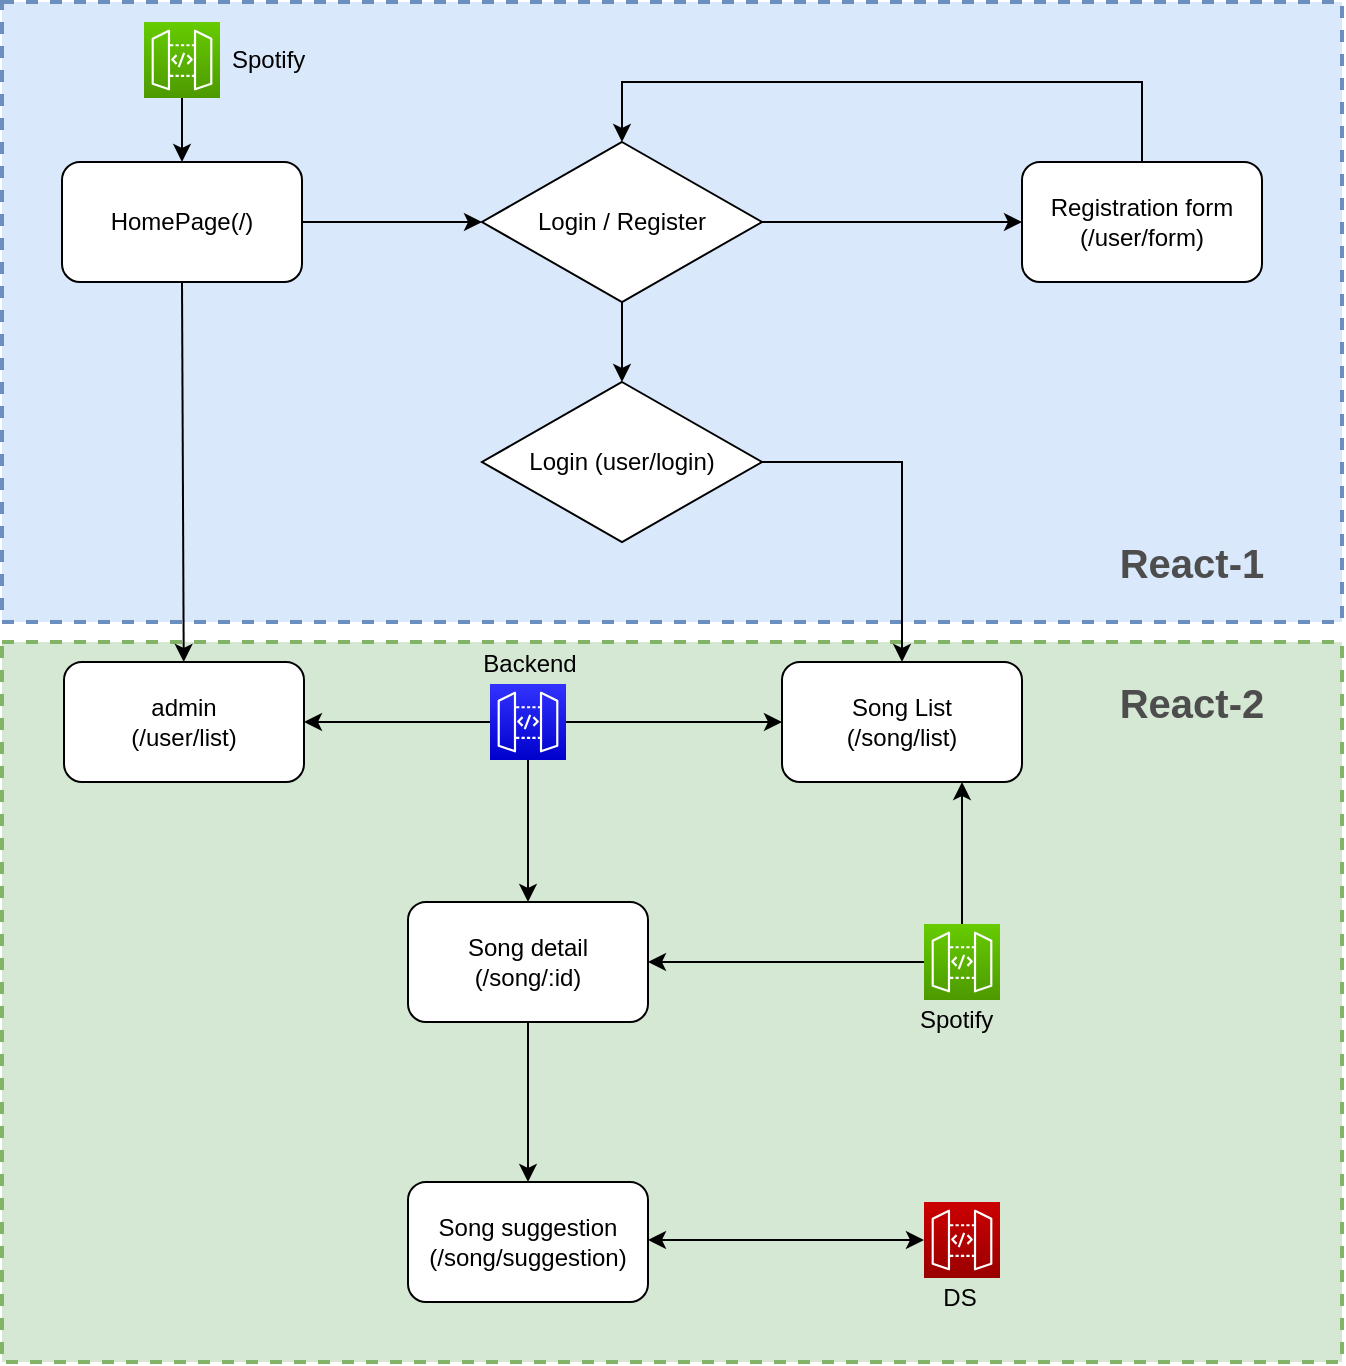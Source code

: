 <mxfile version="13.6.4" type="device" pages="2"><diagram id="zz8Z_sMmu_lL8bLqHVKg" name="FlowChart"><mxGraphModel dx="1600" dy="859" grid="1" gridSize="10" guides="1" tooltips="1" connect="1" arrows="1" fold="1" page="1" pageScale="1" pageWidth="800" pageHeight="800" math="0" shadow="0"><root><mxCell id="0"/><mxCell id="1" parent="0"/><mxCell id="0-6y683_RrBZRug_oh3U-49" value="" style="rounded=0;whiteSpace=wrap;html=1;dashed=1;fillColor=#d5e8d4;strokeWidth=2;strokeColor=#82b366;" parent="1" vertex="1"><mxGeometry x="65" y="380" width="670" height="360" as="geometry"/></mxCell><mxCell id="0-6y683_RrBZRug_oh3U-48" value="" style="rounded=0;whiteSpace=wrap;html=1;dashed=1;fillColor=#dae8fc;strokeWidth=2;strokeColor=#6c8ebf;" parent="1" vertex="1"><mxGeometry x="65" y="60" width="670" height="310" as="geometry"/></mxCell><mxCell id="0-6y683_RrBZRug_oh3U-5" value="" style="edgeStyle=orthogonalEdgeStyle;rounded=0;orthogonalLoop=1;jettySize=auto;html=1;" parent="1" source="0-6y683_RrBZRug_oh3U-6" target="0-6y683_RrBZRug_oh3U-4" edge="1"><mxGeometry relative="1" as="geometry"/></mxCell><mxCell id="0-6y683_RrBZRug_oh3U-14" value="" style="edgeStyle=orthogonalEdgeStyle;rounded=0;orthogonalLoop=1;jettySize=auto;html=1;entryX=0;entryY=0.5;entryDx=0;entryDy=0;" parent="1" source="0-6y683_RrBZRug_oh3U-1" target="0-6y683_RrBZRug_oh3U-6" edge="1"><mxGeometry relative="1" as="geometry"><mxPoint x="295" y="170" as="targetPoint"/></mxGeometry></mxCell><mxCell id="0-6y683_RrBZRug_oh3U-1" value="HomePage(/)" style="rounded=1;whiteSpace=wrap;html=1;" parent="1" vertex="1"><mxGeometry x="95" y="140" width="120" height="60" as="geometry"/></mxCell><mxCell id="0-6y683_RrBZRug_oh3U-16" style="edgeStyle=orthogonalEdgeStyle;rounded=0;orthogonalLoop=1;jettySize=auto;html=1;entryX=0.5;entryY=0;entryDx=0;entryDy=0;" parent="1" source="0-6y683_RrBZRug_oh3U-4" target="0-6y683_RrBZRug_oh3U-6" edge="1"><mxGeometry relative="1" as="geometry"><mxPoint x="635" y="70" as="targetPoint"/><Array as="points"><mxPoint x="635" y="100"/><mxPoint x="375" y="100"/></Array></mxGeometry></mxCell><mxCell id="0-6y683_RrBZRug_oh3U-4" value="Registration form&lt;br&gt;(/user/form)" style="rounded=1;whiteSpace=wrap;html=1;" parent="1" vertex="1"><mxGeometry x="575" y="140" width="120" height="60" as="geometry"/></mxCell><mxCell id="0-6y683_RrBZRug_oh3U-9" value="" style="edgeStyle=orthogonalEdgeStyle;rounded=0;orthogonalLoop=1;jettySize=auto;html=1;" parent="1" source="0-6y683_RrBZRug_oh3U-6" target="0-6y683_RrBZRug_oh3U-8" edge="1"><mxGeometry relative="1" as="geometry"/></mxCell><mxCell id="0-6y683_RrBZRug_oh3U-6" value="Login / Register" style="rhombus;whiteSpace=wrap;html=1;" parent="1" vertex="1"><mxGeometry x="305" y="130" width="140" height="80" as="geometry"/></mxCell><mxCell id="0-6y683_RrBZRug_oh3U-18" value="" style="edgeStyle=orthogonalEdgeStyle;rounded=0;orthogonalLoop=1;jettySize=auto;html=1;" parent="1" source="0-6y683_RrBZRug_oh3U-8" target="0-6y683_RrBZRug_oh3U-17" edge="1"><mxGeometry relative="1" as="geometry"/></mxCell><mxCell id="0-6y683_RrBZRug_oh3U-8" value="Login (user/login)" style="rhombus;whiteSpace=wrap;html=1;" parent="1" vertex="1"><mxGeometry x="305" y="250" width="140" height="80" as="geometry"/></mxCell><mxCell id="0-6y683_RrBZRug_oh3U-17" value="Song List&lt;br&gt;(/song/list)" style="rounded=1;whiteSpace=wrap;html=1;" parent="1" vertex="1"><mxGeometry x="455" y="390" width="120" height="60" as="geometry"/></mxCell><mxCell id="0-6y683_RrBZRug_oh3U-41" value="" style="edgeStyle=orthogonalEdgeStyle;rounded=0;orthogonalLoop=1;jettySize=auto;html=1;" parent="1" source="0-6y683_RrBZRug_oh3U-34" target="0-6y683_RrBZRug_oh3U-40" edge="1"><mxGeometry relative="1" as="geometry"/></mxCell><mxCell id="0-6y683_RrBZRug_oh3U-34" value="Song detail&lt;br&gt;(/song/:id)" style="rounded=1;whiteSpace=wrap;html=1;" parent="1" vertex="1"><mxGeometry x="268" y="510" width="120" height="60" as="geometry"/></mxCell><mxCell id="0-6y683_RrBZRug_oh3U-40" value="Song suggestion&lt;br&gt;(/song/suggestion)" style="rounded=1;whiteSpace=wrap;html=1;" parent="1" vertex="1"><mxGeometry x="268" y="650" width="120" height="60" as="geometry"/></mxCell><mxCell id="-w5q7ZOJqg3SvL0yP4Rp-11" value="" style="edgeStyle=orthogonalEdgeStyle;rounded=0;orthogonalLoop=1;jettySize=auto;html=1;" edge="1" parent="1" source="0-6y683_RrBZRug_oh3U-29" target="0-6y683_RrBZRug_oh3U-17"><mxGeometry relative="1" as="geometry"/></mxCell><mxCell id="-w5q7ZOJqg3SvL0yP4Rp-12" value="" style="edgeStyle=orthogonalEdgeStyle;rounded=0;orthogonalLoop=1;jettySize=auto;html=1;" edge="1" parent="1" source="0-6y683_RrBZRug_oh3U-29" target="-w5q7ZOJqg3SvL0yP4Rp-3"><mxGeometry relative="1" as="geometry"/></mxCell><mxCell id="-w5q7ZOJqg3SvL0yP4Rp-13" value="" style="edgeStyle=orthogonalEdgeStyle;rounded=0;orthogonalLoop=1;jettySize=auto;html=1;" edge="1" parent="1" source="0-6y683_RrBZRug_oh3U-29" target="0-6y683_RrBZRug_oh3U-34"><mxGeometry relative="1" as="geometry"/></mxCell><mxCell id="0-6y683_RrBZRug_oh3U-29" value="" style="outlineConnect=0;fontColor=#232F3E;gradientColor=#3333FF;gradientDirection=north;fillColor=#0000CC;strokeColor=#ffffff;dashed=0;verticalLabelPosition=bottom;verticalAlign=top;align=center;html=1;fontSize=12;fontStyle=0;aspect=fixed;shape=mxgraph.aws4.resourceIcon;resIcon=mxgraph.aws4.api_gateway;" parent="1" vertex="1"><mxGeometry x="309" y="401" width="38" height="38" as="geometry"/></mxCell><mxCell id="0-6y683_RrBZRug_oh3U-32" value="Backend" style="text;html=1;strokeColor=none;fillColor=none;align=center;verticalAlign=middle;whiteSpace=wrap;rounded=0;" parent="1" vertex="1"><mxGeometry x="309" y="381" width="40" height="20" as="geometry"/></mxCell><mxCell id="0-6y683_RrBZRug_oh3U-36" value="" style="outlineConnect=0;fontColor=#232F3E;gradientColor=#CC0000;gradientDirection=north;fillColor=#990000;strokeColor=#ffffff;dashed=0;verticalLabelPosition=bottom;verticalAlign=top;align=center;html=1;fontSize=12;fontStyle=0;aspect=fixed;shape=mxgraph.aws4.resourceIcon;resIcon=mxgraph.aws4.api_gateway;" parent="1" vertex="1"><mxGeometry x="526" y="660" width="38" height="38" as="geometry"/></mxCell><mxCell id="0-6y683_RrBZRug_oh3U-37" value="DS" style="text;html=1;strokeColor=none;fillColor=none;align=center;verticalAlign=middle;whiteSpace=wrap;rounded=0;" parent="1" vertex="1"><mxGeometry x="524" y="698" width="40" height="20" as="geometry"/></mxCell><mxCell id="0-6y683_RrBZRug_oh3U-38" value="" style="endArrow=classic;startArrow=classic;html=1;exitX=1;exitY=0.5;exitDx=0;exitDy=0;" parent="1" target="0-6y683_RrBZRug_oh3U-36" edge="1"><mxGeometry width="50" height="50" relative="1" as="geometry"><mxPoint x="388" y="679" as="sourcePoint"/><mxPoint x="568" y="549" as="targetPoint"/></mxGeometry></mxCell><mxCell id="0-6y683_RrBZRug_oh3U-50" value="&lt;b&gt;&lt;font style=&quot;font-size: 20px&quot;&gt;React-1&lt;/font&gt;&lt;/b&gt;" style="text;html=1;strokeColor=none;fillColor=none;align=center;verticalAlign=middle;whiteSpace=wrap;rounded=0;dashed=1;fontColor=#4D4D4D;" parent="1" vertex="1"><mxGeometry x="615" y="330" width="90" height="20" as="geometry"/></mxCell><mxCell id="0-6y683_RrBZRug_oh3U-51" value="&lt;b&gt;&lt;font style=&quot;font-size: 20px&quot;&gt;React-2&lt;/font&gt;&lt;/b&gt;" style="text;html=1;strokeColor=none;fillColor=none;align=center;verticalAlign=middle;whiteSpace=wrap;rounded=0;dashed=1;fontColor=#4D4D4D;" parent="1" vertex="1"><mxGeometry x="615" y="400" width="90" height="20" as="geometry"/></mxCell><mxCell id="-w5q7ZOJqg3SvL0yP4Rp-5" value="" style="edgeStyle=orthogonalEdgeStyle;rounded=0;orthogonalLoop=1;jettySize=auto;html=1;" edge="1" parent="1" source="0-6y683_RrBZRug_oh3U-57" target="0-6y683_RrBZRug_oh3U-34"><mxGeometry relative="1" as="geometry"/></mxCell><mxCell id="0-6y683_RrBZRug_oh3U-57" value="" style="outlineConnect=0;fontColor=#232F3E;gradientColor=#66CC00;gradientDirection=north;fillColor=#4D9900;strokeColor=#ffffff;dashed=0;verticalLabelPosition=bottom;verticalAlign=top;align=center;html=1;fontSize=12;fontStyle=0;aspect=fixed;shape=mxgraph.aws4.resourceIcon;resIcon=mxgraph.aws4.api_gateway;" parent="1" vertex="1"><mxGeometry x="526" y="521" width="38" height="38" as="geometry"/></mxCell><mxCell id="0-6y683_RrBZRug_oh3U-58" value="" style="edgeStyle=orthogonalEdgeStyle;rounded=0;orthogonalLoop=1;jettySize=auto;html=1;entryX=0.75;entryY=1;entryDx=0;entryDy=0;" parent="1" source="0-6y683_RrBZRug_oh3U-57" edge="1" target="0-6y683_RrBZRug_oh3U-17"><mxGeometry relative="1" as="geometry"><mxPoint x="165" y="310" as="sourcePoint"/><mxPoint x="155" y="450" as="targetPoint"/><Array as="points"/></mxGeometry></mxCell><mxCell id="8w-bAhR74ru4VxRbSD9P-1" value="Spotify&amp;nbsp;" style="text;html=1;strokeColor=none;fillColor=none;align=center;verticalAlign=middle;whiteSpace=wrap;rounded=0;" parent="1" vertex="1"><mxGeometry x="524" y="559" width="40" height="20" as="geometry"/></mxCell><mxCell id="-w5q7ZOJqg3SvL0yP4Rp-14" value="" style="edgeStyle=orthogonalEdgeStyle;rounded=0;orthogonalLoop=1;jettySize=auto;html=1;" edge="1" parent="1" source="-w5q7ZOJqg3SvL0yP4Rp-1" target="0-6y683_RrBZRug_oh3U-1"><mxGeometry relative="1" as="geometry"/></mxCell><mxCell id="-w5q7ZOJqg3SvL0yP4Rp-1" value="" style="outlineConnect=0;fontColor=#232F3E;gradientColor=#66CC00;gradientDirection=north;fillColor=#4D9900;strokeColor=#ffffff;dashed=0;verticalLabelPosition=bottom;verticalAlign=top;align=center;html=1;fontSize=12;fontStyle=0;aspect=fixed;shape=mxgraph.aws4.resourceIcon;resIcon=mxgraph.aws4.api_gateway;" vertex="1" parent="1"><mxGeometry x="136" y="70" width="38" height="38" as="geometry"/></mxCell><mxCell id="-w5q7ZOJqg3SvL0yP4Rp-3" value="admin&lt;br&gt;(/user/list)" style="rounded=1;whiteSpace=wrap;html=1;" vertex="1" parent="1"><mxGeometry x="96" y="390" width="120" height="60" as="geometry"/></mxCell><mxCell id="-w5q7ZOJqg3SvL0yP4Rp-9" value="" style="endArrow=classic;html=1;exitX=0.5;exitY=1;exitDx=0;exitDy=0;" edge="1" parent="1" source="0-6y683_RrBZRug_oh3U-1" target="-w5q7ZOJqg3SvL0yP4Rp-3"><mxGeometry width="50" height="50" relative="1" as="geometry"><mxPoint x="150" y="300" as="sourcePoint"/><mxPoint x="200" y="250" as="targetPoint"/></mxGeometry></mxCell><mxCell id="-w5q7ZOJqg3SvL0yP4Rp-15" value="Spotify&amp;nbsp;" style="text;html=1;strokeColor=none;fillColor=none;align=center;verticalAlign=middle;whiteSpace=wrap;rounded=0;" vertex="1" parent="1"><mxGeometry x="180" y="79" width="40" height="20" as="geometry"/></mxCell></root></mxGraphModel></diagram><diagram id="ByJmVgAQu_5Ey7F_f79Q" name="Page-2"><mxGraphModel dx="1886" dy="859" grid="1" gridSize="10" guides="1" tooltips="1" connect="1" arrows="1" fold="1" page="1" pageScale="1" pageWidth="1920" pageHeight="1200" math="0" shadow="0"><root><mxCell id="J75jDpaJVhdFb8qu1_08-0"/><mxCell id="J75jDpaJVhdFb8qu1_08-1" parent="J75jDpaJVhdFb8qu1_08-0"/><mxCell id="J75jDpaJVhdFb8qu1_08-2" value="" style="strokeWidth=1;shadow=0;dashed=0;align=center;html=1;shape=mxgraph.mockup.containers.browserWindow;rSize=0;strokeColor=#666666;strokeColor2=#008cff;strokeColor3=#c4c4c4;mainText=,;recursiveResize=0;" vertex="1" parent="J75jDpaJVhdFb8qu1_08-1"><mxGeometry x="30" y="10" width="780" height="800" as="geometry"/></mxCell><mxCell id="J75jDpaJVhdFb8qu1_08-3" value="Page 1" style="strokeWidth=1;shadow=0;dashed=0;align=center;html=1;shape=mxgraph.mockup.containers.anchor;fontSize=17;fontColor=#666666;align=left;" vertex="1" parent="J75jDpaJVhdFb8qu1_08-2"><mxGeometry x="60" y="12" width="110" height="26" as="geometry"/></mxCell><mxCell id="J75jDpaJVhdFb8qu1_08-4" value="song-list" style="strokeWidth=1;shadow=0;dashed=0;align=center;html=1;shape=mxgraph.mockup.containers.anchor;rSize=0;fontSize=17;fontColor=#666666;align=left;" vertex="1" parent="J75jDpaJVhdFb8qu1_08-2"><mxGeometry x="130" y="60" width="250" height="26" as="geometry"/></mxCell><mxCell id="J75jDpaJVhdFb8qu1_08-5" value="song title" style="dashed=0;shape=rect;fillColor=#ffffff;strokeColor=#eeeeee;shadow=1;fontColor=#000000;fontSize=24;fontStyle=0;verticalAlign=top;spacingBottom=0;spacingLeft=16;spacingTop=15;align=left;" vertex="1" parent="J75jDpaJVhdFb8qu1_08-2"><mxGeometry x="39" y="250" width="342" height="228" as="geometry"/></mxCell><mxCell id="J75jDpaJVhdFb8qu1_08-6" value="artist" style="text;fontColor=#999999;fontSize=13;fontStyle=0;verticalAlign=middle;spacingBottom=0;spacingLeft=16;" vertex="1" parent="J75jDpaJVhdFb8qu1_08-5"><mxGeometry width="246" height="20" relative="1" as="geometry"><mxPoint y="59" as="offset"/></mxGeometry></mxCell><mxCell id="J75jDpaJVhdFb8qu1_08-7" value="Cover" style="shape=rect;fillColor=#bbbbbb;strokeColor=none;" vertex="1" parent="J75jDpaJVhdFb8qu1_08-5"><mxGeometry x="1" width="152" height="152" relative="1" as="geometry"><mxPoint x="-168" y="16" as="offset"/></mxGeometry></mxCell><mxCell id="J75jDpaJVhdFb8qu1_08-8" value="Delete" style="shape=rect;fontSize=13;strokeColor=none;fillColor=#ffffff;fontColor=#444444;fontStyle=1;" vertex="1" parent="J75jDpaJVhdFb8qu1_08-5"><mxGeometry y="1" width="80" height="32" relative="1" as="geometry"><mxPoint x="8" y="-40" as="offset"/></mxGeometry></mxCell><mxCell id="J75jDpaJVhdFb8qu1_08-53" value="detail" style="shape=rect;fontSize=13;strokeColor=none;fillColor=#ffffff;fontColor=#444444;fontStyle=1;" vertex="1" parent="J75jDpaJVhdFb8qu1_08-5"><mxGeometry x="70" y="188" width="80" height="32" as="geometry"/></mxCell><mxCell id="J75jDpaJVhdFb8qu1_08-25" value="Added songs" style="dashed=0;align=center;fontSize=12;shape=rect;fillColor=#e0e0e0;strokeColor=none;fontStyle=1;shadow=1" vertex="1" parent="J75jDpaJVhdFb8qu1_08-1"><mxGeometry x="70" y="170" width="100" height="36" as="geometry"/></mxCell><mxCell id="J75jDpaJVhdFb8qu1_08-36" value="" style="strokeWidth=1;shadow=0;dashed=0;align=center;html=1;shape=mxgraph.mockup.containers.browserWindow;rSize=0;strokeColor=#666666;strokeColor2=#008cff;strokeColor3=#c4c4c4;mainText=,;recursiveResize=0;" vertex="1" parent="J75jDpaJVhdFb8qu1_08-1"><mxGeometry x="870" y="10" width="780" height="800" as="geometry"/></mxCell><mxCell id="J75jDpaJVhdFb8qu1_08-37" value="Page 1" style="strokeWidth=1;shadow=0;dashed=0;align=center;html=1;shape=mxgraph.mockup.containers.anchor;fontSize=17;fontColor=#666666;align=left;" vertex="1" parent="J75jDpaJVhdFb8qu1_08-36"><mxGeometry x="60" y="12" width="110" height="26" as="geometry"/></mxCell><mxCell id="J75jDpaJVhdFb8qu1_08-38" value="detail" style="strokeWidth=1;shadow=0;dashed=0;align=center;html=1;shape=mxgraph.mockup.containers.anchor;rSize=0;fontSize=17;fontColor=#666666;align=left;" vertex="1" parent="J75jDpaJVhdFb8qu1_08-36"><mxGeometry x="130" y="60" width="250" height="26" as="geometry"/></mxCell><mxCell id="J75jDpaJVhdFb8qu1_08-44" value="Cover" style="shape=rect;fillColor=#BDBDBD;strokeColor=none;fontColor=#000000;fontSize=12;fontStyle=0;verticalAlign=middle;spacingBottom=0;spacingLeft=0;shadow=1;" vertex="1" parent="J75jDpaJVhdFb8qu1_08-1"><mxGeometry x="1030" y="258" width="342" height="342" as="geometry"/></mxCell><mxCell id="J75jDpaJVhdFb8qu1_08-45" value="title" style="shape=rect;fillColor=#000000;strokeColor=none;opacity=25;fontColor=#FFFFFF;fontSize=23;fontStyle=0;verticalAlign=top;spacingBottom=0;spacingLeft=16;spacingTop=17;align=left;resizeWidth=1;" vertex="1" parent="J75jDpaJVhdFb8qu1_08-44"><mxGeometry y="1" width="342" height="138" relative="1" as="geometry"><mxPoint y="-138" as="offset"/></mxGeometry></mxCell><mxCell id="J75jDpaJVhdFb8qu1_08-46" value="artist" style="text;fontColor=#FFFFFF;fontSize=13;fontStyle=0;verticalAlign=middle;spacingBottom=0;spacingLeft=16;resizeWidth=1;" vertex="1" parent="J75jDpaJVhdFb8qu1_08-45"><mxGeometry width="342" height="20" relative="1" as="geometry"><mxPoint y="54" as="offset"/></mxGeometry></mxCell><mxCell id="J75jDpaJVhdFb8qu1_08-47" value="edit" style="shape=rect;strokeColor=none;fillColor=none;fontColor=#FFFFFF;fontStyle=1;fontSize=13;" vertex="1" parent="J75jDpaJVhdFb8qu1_08-45"><mxGeometry y="1" width="80" height="32" relative="1" as="geometry"><mxPoint x="8" y="-40" as="offset"/></mxGeometry></mxCell><mxCell id="J75jDpaJVhdFb8qu1_08-48" value="suggestor" style="shape=rect;strokeColor=none;fillColor=none;fontColor=#FFFFFF;fontStyle=1;fontSize=13;" vertex="1" parent="J75jDpaJVhdFb8qu1_08-45"><mxGeometry y="1" width="80" height="32" relative="1" as="geometry"><mxPoint x="96" y="-40" as="offset"/></mxGeometry></mxCell><mxCell id="J75jDpaJVhdFb8qu1_08-52" value="back to list" style="dashed=0;align=center;fontSize=12;shape=rect;fillColor=#e0e0e0;strokeColor=none;fontStyle=1;shadow=1" vertex="1" parent="J75jDpaJVhdFb8qu1_08-1"><mxGeometry x="1030" y="160" width="100" height="36" as="geometry"/></mxCell><mxCell id="J75jDpaJVhdFb8qu1_08-62" value="song title" style="dashed=0;shape=rect;fillColor=#ffffff;strokeColor=#eeeeee;shadow=1;fontColor=#000000;fontSize=24;fontStyle=0;verticalAlign=top;spacingBottom=0;spacingLeft=16;spacingTop=15;align=left;" vertex="1" parent="J75jDpaJVhdFb8qu1_08-1"><mxGeometry x="430" y="260" width="342" height="228" as="geometry"/></mxCell><mxCell id="J75jDpaJVhdFb8qu1_08-63" value="artist" style="text;fontColor=#999999;fontSize=13;fontStyle=0;verticalAlign=middle;spacingBottom=0;spacingLeft=16;" vertex="1" parent="J75jDpaJVhdFb8qu1_08-62"><mxGeometry width="246" height="20" relative="1" as="geometry"><mxPoint y="59" as="offset"/></mxGeometry></mxCell><mxCell id="J75jDpaJVhdFb8qu1_08-64" value="Cover" style="shape=rect;fillColor=#bbbbbb;strokeColor=none;" vertex="1" parent="J75jDpaJVhdFb8qu1_08-62"><mxGeometry x="1" width="152" height="152" relative="1" as="geometry"><mxPoint x="-168" y="16" as="offset"/></mxGeometry></mxCell><mxCell id="J75jDpaJVhdFb8qu1_08-65" value="Delete" style="shape=rect;fontSize=13;strokeColor=none;fillColor=#ffffff;fontColor=#444444;fontStyle=1;" vertex="1" parent="J75jDpaJVhdFb8qu1_08-62"><mxGeometry y="1" width="80" height="32" relative="1" as="geometry"><mxPoint x="8" y="-40" as="offset"/></mxGeometry></mxCell><mxCell id="J75jDpaJVhdFb8qu1_08-66" value="detail" style="shape=rect;fontSize=13;strokeColor=none;fillColor=#ffffff;fontColor=#444444;fontStyle=1;" vertex="1" parent="J75jDpaJVhdFb8qu1_08-62"><mxGeometry x="70" y="188" width="80" height="32" as="geometry"/></mxCell><mxCell id="J75jDpaJVhdFb8qu1_08-67" value="song title" style="dashed=0;shape=rect;fillColor=#ffffff;strokeColor=#eeeeee;shadow=1;fontColor=#000000;fontSize=24;fontStyle=0;verticalAlign=top;spacingBottom=0;spacingLeft=16;spacingTop=15;align=left;" vertex="1" parent="J75jDpaJVhdFb8qu1_08-1"><mxGeometry x="70" y="510" width="342" height="228" as="geometry"/></mxCell><mxCell id="J75jDpaJVhdFb8qu1_08-68" value="artist" style="text;fontColor=#999999;fontSize=13;fontStyle=0;verticalAlign=middle;spacingBottom=0;spacingLeft=16;" vertex="1" parent="J75jDpaJVhdFb8qu1_08-67"><mxGeometry width="246" height="20" relative="1" as="geometry"><mxPoint y="59" as="offset"/></mxGeometry></mxCell><mxCell id="J75jDpaJVhdFb8qu1_08-69" value="Cover" style="shape=rect;fillColor=#bbbbbb;strokeColor=none;" vertex="1" parent="J75jDpaJVhdFb8qu1_08-67"><mxGeometry x="1" width="152" height="152" relative="1" as="geometry"><mxPoint x="-168" y="16" as="offset"/></mxGeometry></mxCell><mxCell id="J75jDpaJVhdFb8qu1_08-70" value="Delete" style="shape=rect;fontSize=13;strokeColor=none;fillColor=#ffffff;fontColor=#444444;fontStyle=1;" vertex="1" parent="J75jDpaJVhdFb8qu1_08-67"><mxGeometry y="1" width="80" height="32" relative="1" as="geometry"><mxPoint x="8" y="-40" as="offset"/></mxGeometry></mxCell><mxCell id="J75jDpaJVhdFb8qu1_08-71" value="detail" style="shape=rect;fontSize=13;strokeColor=none;fillColor=#ffffff;fontColor=#444444;fontStyle=1;" vertex="1" parent="J75jDpaJVhdFb8qu1_08-67"><mxGeometry x="70" y="188" width="80" height="32" as="geometry"/></mxCell><mxCell id="J75jDpaJVhdFb8qu1_08-72" value="" style="endArrow=classic;startArrow=classic;html=1;" edge="1" parent="J75jDpaJVhdFb8qu1_08-1" source="J75jDpaJVhdFb8qu1_08-2" target="J75jDpaJVhdFb8qu1_08-36"><mxGeometry width="50" height="50" relative="1" as="geometry"><mxPoint x="690" y="480" as="sourcePoint"/><mxPoint x="740" y="430" as="targetPoint"/></mxGeometry></mxCell></root></mxGraphModel></diagram></mxfile>